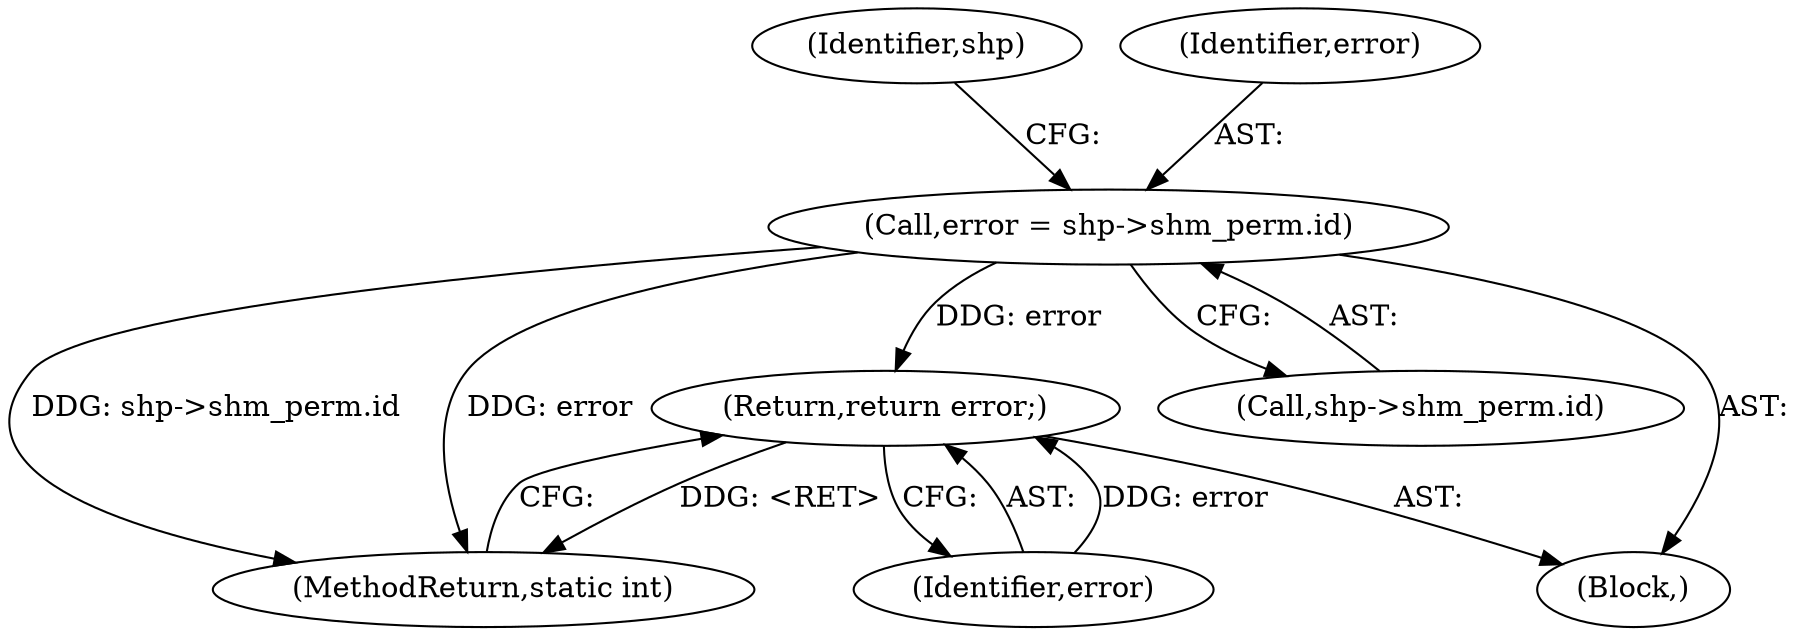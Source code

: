 digraph "0_linux_b9a532277938798b53178d5a66af6e2915cb27cf_0@pointer" {
"1000420" [label="(Call,error = shp->shm_perm.id)"];
"1000433" [label="(Return,return error;)"];
"1000456" [label="(MethodReturn,static int)"];
"1000430" [label="(Identifier,shp)"];
"1000421" [label="(Identifier,error)"];
"1000434" [label="(Identifier,error)"];
"1000433" [label="(Return,return error;)"];
"1000422" [label="(Call,shp->shm_perm.id)"];
"1000106" [label="(Block,)"];
"1000420" [label="(Call,error = shp->shm_perm.id)"];
"1000420" -> "1000106"  [label="AST: "];
"1000420" -> "1000422"  [label="CFG: "];
"1000421" -> "1000420"  [label="AST: "];
"1000422" -> "1000420"  [label="AST: "];
"1000430" -> "1000420"  [label="CFG: "];
"1000420" -> "1000456"  [label="DDG: shp->shm_perm.id"];
"1000420" -> "1000456"  [label="DDG: error"];
"1000420" -> "1000433"  [label="DDG: error"];
"1000433" -> "1000106"  [label="AST: "];
"1000433" -> "1000434"  [label="CFG: "];
"1000434" -> "1000433"  [label="AST: "];
"1000456" -> "1000433"  [label="CFG: "];
"1000433" -> "1000456"  [label="DDG: <RET>"];
"1000434" -> "1000433"  [label="DDG: error"];
}
